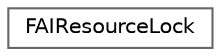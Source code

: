 digraph "Graphical Class Hierarchy"
{
 // INTERACTIVE_SVG=YES
 // LATEX_PDF_SIZE
  bgcolor="transparent";
  edge [fontname=Helvetica,fontsize=10,labelfontname=Helvetica,labelfontsize=10];
  node [fontname=Helvetica,fontsize=10,shape=box,height=0.2,width=0.4];
  rankdir="LR";
  Node0 [id="Node000000",label="FAIResourceLock",height=0.2,width=0.4,color="grey40", fillcolor="white", style="filled",URL="$d4/d58/structFAIResourceLock.html",tooltip="structure used to define which subsystem requested locking of a specific AI resource (like movement,..."];
}
